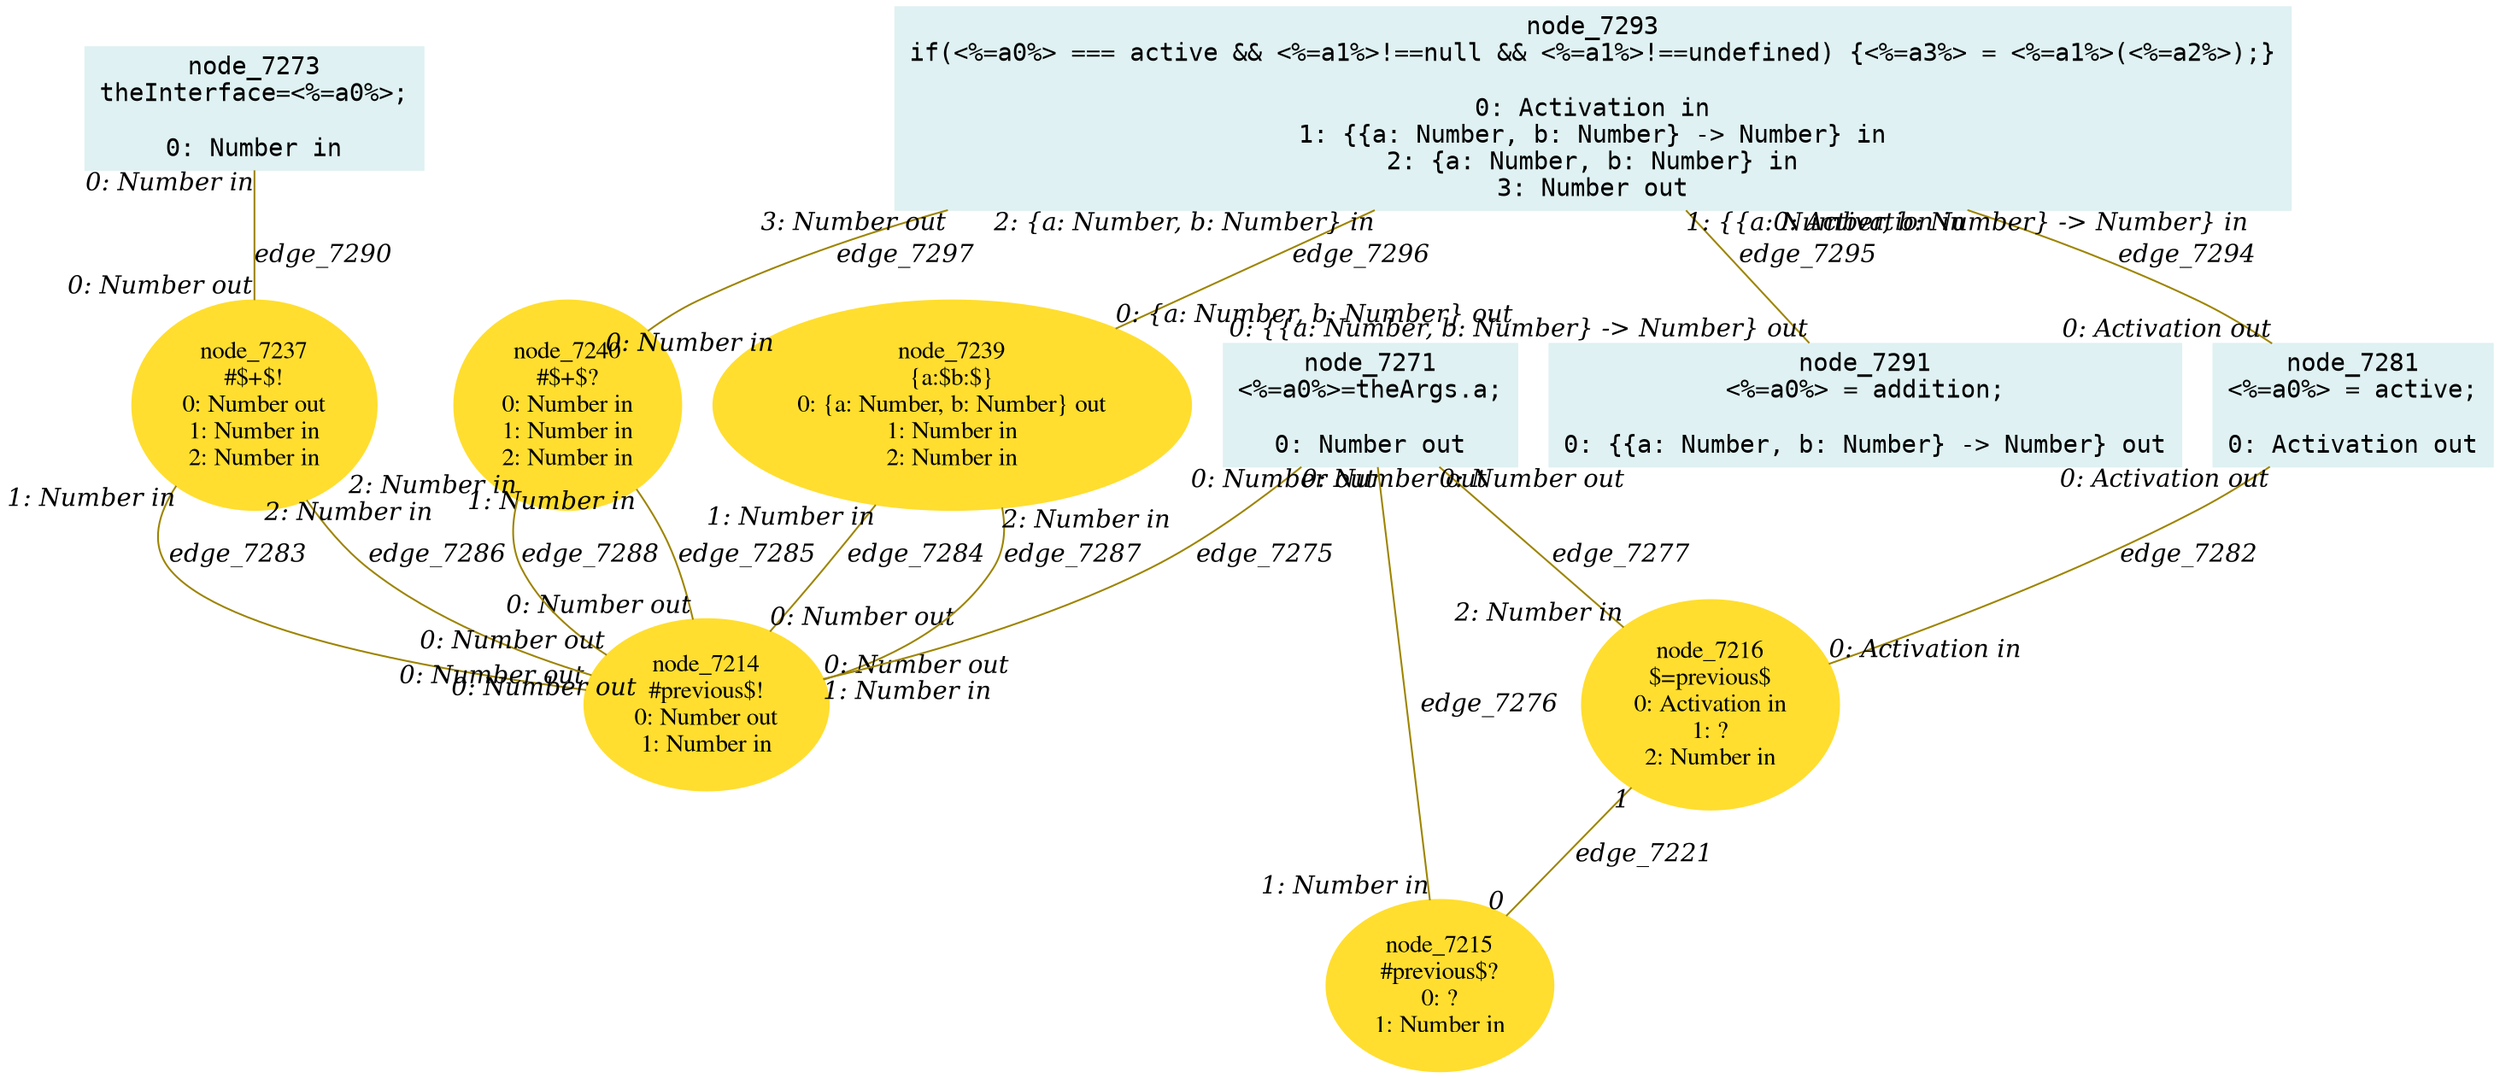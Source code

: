 digraph g{node_7214 [shape="ellipse", style="filled", color="#ffde2f", fontname="Times", label="node_7214
#previous$!
0: Number out
1: Number in" ]
node_7215 [shape="ellipse", style="filled", color="#ffde2f", fontname="Times", label="node_7215
#previous$?
0: ?
1: Number in" ]
node_7216 [shape="ellipse", style="filled", color="#ffde2f", fontname="Times", label="node_7216
$=previous$
0: Activation in
1: ?
2: Number in" ]
node_7237 [shape="ellipse", style="filled", color="#ffde2f", fontname="Times", label="node_7237
#$+$!
0: Number out
1: Number in
2: Number in" ]
node_7239 [shape="ellipse", style="filled", color="#ffde2f", fontname="Times", label="node_7239
{a:$b:$}
0: {a: Number, b: Number} out
1: Number in
2: Number in" ]
node_7240 [shape="ellipse", style="filled", color="#ffde2f", fontname="Times", label="node_7240
#$+$?
0: Number in
1: Number in
2: Number in" ]
node_7271 [shape="box", style="filled", color="#dff1f2", fontname="Courier", label="node_7271
<%=a0%>=theArgs.a;

0: Number out" ]
node_7273 [shape="box", style="filled", color="#dff1f2", fontname="Courier", label="node_7273
theInterface=<%=a0%>;

0: Number in" ]
node_7281 [shape="box", style="filled", color="#dff1f2", fontname="Courier", label="node_7281
<%=a0%> = active;

0: Activation out" ]
node_7291 [shape="box", style="filled", color="#dff1f2", fontname="Courier", label="node_7291
<%=a0%> = addition;

0: {{a: Number, b: Number} -> Number} out" ]
node_7293 [shape="box", style="filled", color="#dff1f2", fontname="Courier", label="node_7293
if(<%=a0%> === active && <%=a1%>!==null && <%=a1%>!==undefined) {<%=a3%> = <%=a1%>(<%=a2%>);}

0: Activation in
1: {{a: Number, b: Number} -> Number} in
2: {a: Number, b: Number} in
3: Number out" ]
node_7216 -> node_7215 [dir=none, arrowHead=none, fontname="Times-Italic", arrowsize=1, color="#9d8400", label="edge_7221",  headlabel="0", taillabel="1" ]
node_7271 -> node_7214 [dir=none, arrowHead=none, fontname="Times-Italic", arrowsize=1, color="#9d8400", label="edge_7275",  headlabel="1: Number in", taillabel="0: Number out" ]
node_7271 -> node_7215 [dir=none, arrowHead=none, fontname="Times-Italic", arrowsize=1, color="#9d8400", label="edge_7276",  headlabel="1: Number in", taillabel="0: Number out" ]
node_7271 -> node_7216 [dir=none, arrowHead=none, fontname="Times-Italic", arrowsize=1, color="#9d8400", label="edge_7277",  headlabel="2: Number in", taillabel="0: Number out" ]
node_7281 -> node_7216 [dir=none, arrowHead=none, fontname="Times-Italic", arrowsize=1, color="#9d8400", label="edge_7282",  headlabel="0: Activation in", taillabel="0: Activation out" ]
node_7237 -> node_7214 [dir=none, arrowHead=none, fontname="Times-Italic", arrowsize=1, color="#9d8400", label="edge_7283",  headlabel="0: Number out", taillabel="1: Number in" ]
node_7239 -> node_7214 [dir=none, arrowHead=none, fontname="Times-Italic", arrowsize=1, color="#9d8400", label="edge_7284",  headlabel="0: Number out", taillabel="1: Number in" ]
node_7240 -> node_7214 [dir=none, arrowHead=none, fontname="Times-Italic", arrowsize=1, color="#9d8400", label="edge_7285",  headlabel="0: Number out", taillabel="1: Number in" ]
node_7237 -> node_7214 [dir=none, arrowHead=none, fontname="Times-Italic", arrowsize=1, color="#9d8400", label="edge_7286",  headlabel="0: Number out", taillabel="2: Number in" ]
node_7239 -> node_7214 [dir=none, arrowHead=none, fontname="Times-Italic", arrowsize=1, color="#9d8400", label="edge_7287",  headlabel="0: Number out", taillabel="2: Number in" ]
node_7240 -> node_7214 [dir=none, arrowHead=none, fontname="Times-Italic", arrowsize=1, color="#9d8400", label="edge_7288",  headlabel="0: Number out", taillabel="2: Number in" ]
node_7273 -> node_7237 [dir=none, arrowHead=none, fontname="Times-Italic", arrowsize=1, color="#9d8400", label="edge_7290",  headlabel="0: Number out", taillabel="0: Number in" ]
node_7293 -> node_7281 [dir=none, arrowHead=none, fontname="Times-Italic", arrowsize=1, color="#9d8400", label="edge_7294",  headlabel="0: Activation out", taillabel="0: Activation in" ]
node_7293 -> node_7291 [dir=none, arrowHead=none, fontname="Times-Italic", arrowsize=1, color="#9d8400", label="edge_7295",  headlabel="0: {{a: Number, b: Number} -> Number} out", taillabel="1: {{a: Number, b: Number} -> Number} in" ]
node_7293 -> node_7239 [dir=none, arrowHead=none, fontname="Times-Italic", arrowsize=1, color="#9d8400", label="edge_7296",  headlabel="0: {a: Number, b: Number} out", taillabel="2: {a: Number, b: Number} in" ]
node_7293 -> node_7240 [dir=none, arrowHead=none, fontname="Times-Italic", arrowsize=1, color="#9d8400", label="edge_7297",  headlabel="0: Number in", taillabel="3: Number out" ]
}